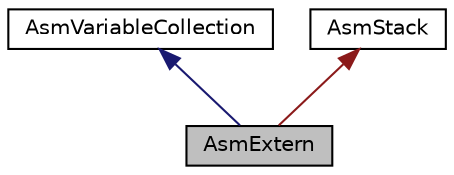 digraph "AsmExtern"
{
  edge [fontname="Helvetica",fontsize="10",labelfontname="Helvetica",labelfontsize="10"];
  node [fontname="Helvetica",fontsize="10",shape=record];
  Node1 [label="AsmExtern",height=0.2,width=0.4,color="black", fillcolor="grey75", style="filled", fontcolor="black"];
  Node2 -> Node1 [dir="back",color="midnightblue",fontsize="10",style="solid",fontname="Helvetica"];
  Node2 [label="AsmVariableCollection",height=0.2,width=0.4,color="black", fillcolor="white", style="filled",URL="$class_asm_variable_collection.html"];
  Node3 -> Node1 [dir="back",color="firebrick4",fontsize="10",style="solid",fontname="Helvetica"];
  Node3 [label="AsmStack",height=0.2,width=0.4,color="black", fillcolor="white", style="filled",URL="$class_asm_stack.html"];
}
